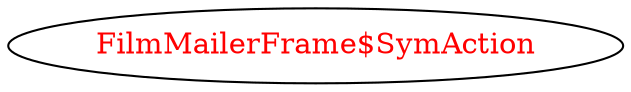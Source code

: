 digraph dependencyGraph {
 concentrate=true;
 ranksep="2.0";
 rankdir="LR"; 
 splines="ortho";
"FilmMailerFrame$SymAction" [fontcolor="red"];
}